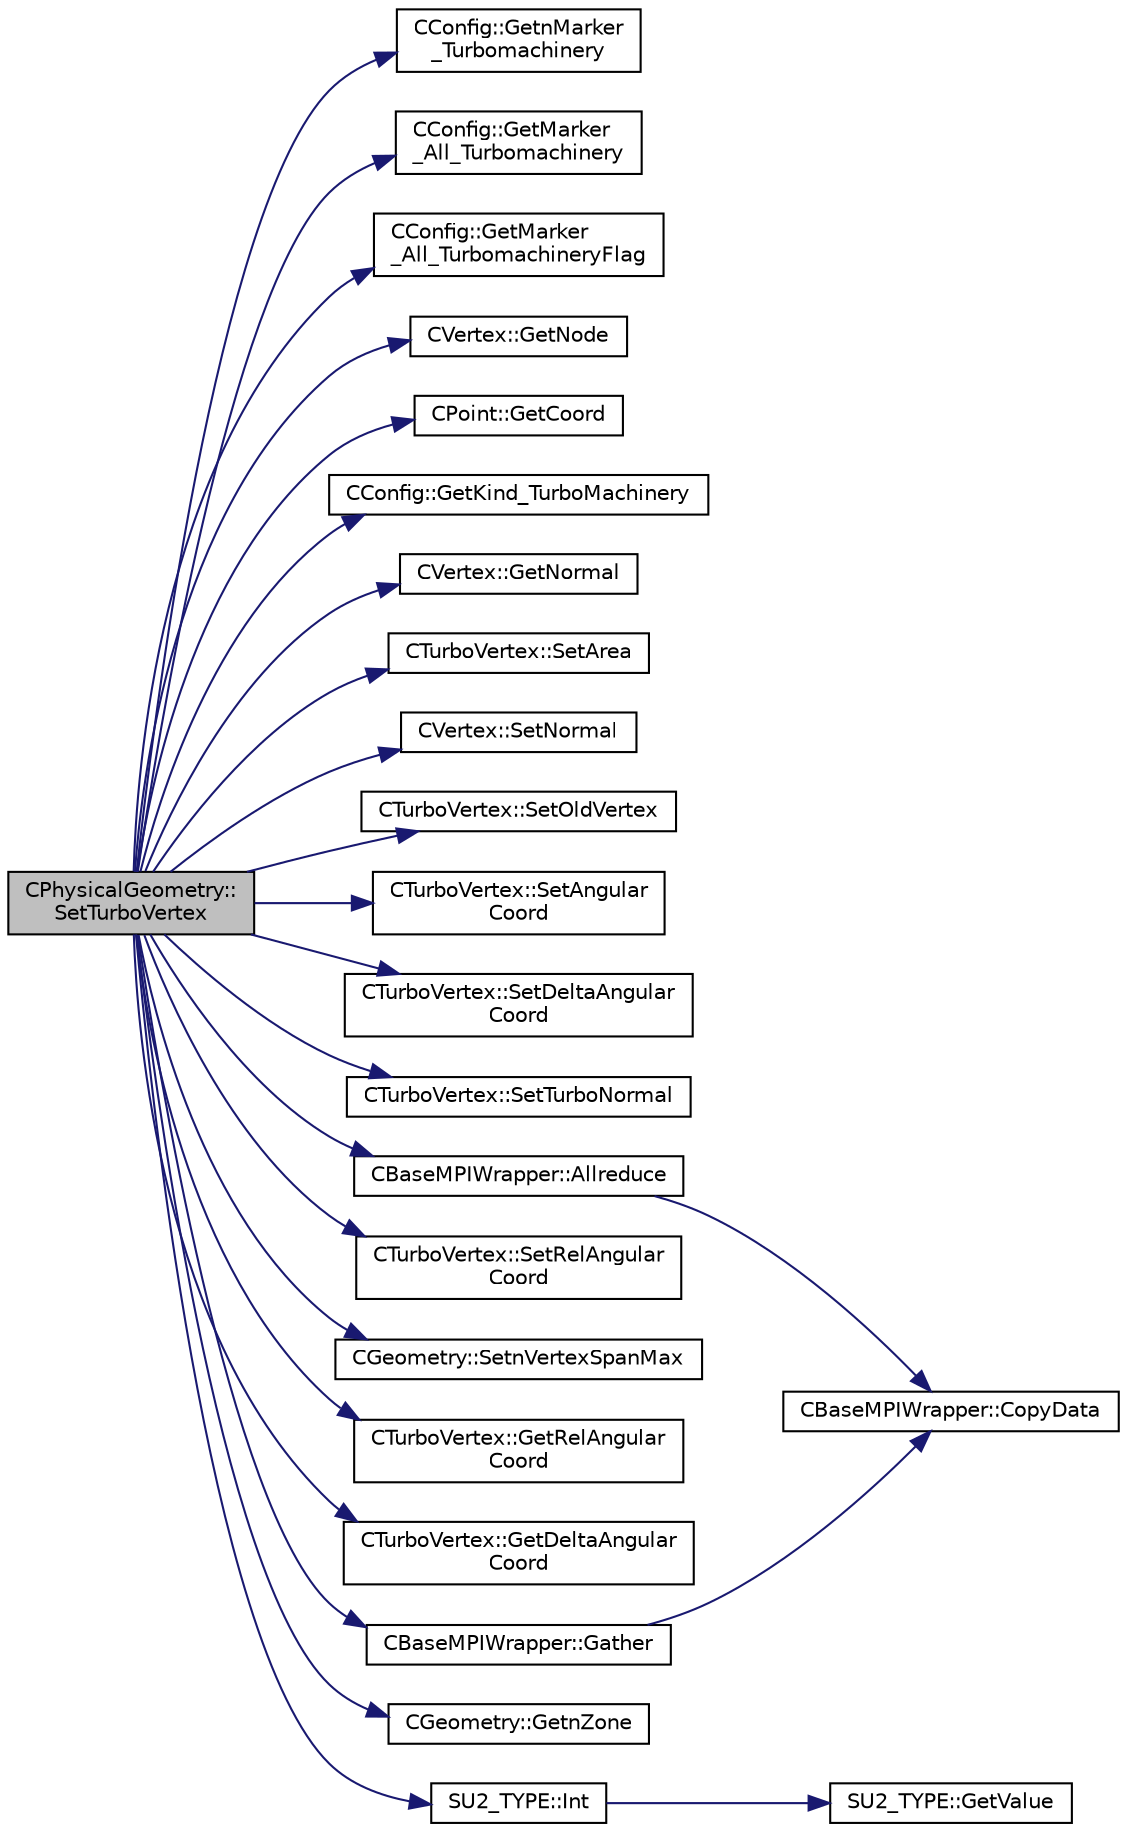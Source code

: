 digraph "CPhysicalGeometry::SetTurboVertex"
{
  edge [fontname="Helvetica",fontsize="10",labelfontname="Helvetica",labelfontsize="10"];
  node [fontname="Helvetica",fontsize="10",shape=record];
  rankdir="LR";
  Node1387 [label="CPhysicalGeometry::\lSetTurboVertex",height=0.2,width=0.4,color="black", fillcolor="grey75", style="filled", fontcolor="black"];
  Node1387 -> Node1388 [color="midnightblue",fontsize="10",style="solid",fontname="Helvetica"];
  Node1388 [label="CConfig::GetnMarker\l_Turbomachinery",height=0.2,width=0.4,color="black", fillcolor="white", style="filled",URL="$class_c_config.html#a8f0ce5b4f605f885ae5391f567e3ae20",tooltip="number Turbomachinery performance option specified from config file. "];
  Node1387 -> Node1389 [color="midnightblue",fontsize="10",style="solid",fontname="Helvetica"];
  Node1389 [label="CConfig::GetMarker\l_All_Turbomachinery",height=0.2,width=0.4,color="black", fillcolor="white", style="filled",URL="$class_c_config.html#a2989859c3fb041c6b83c1d3bf64f2f34",tooltip="Get the Turbomachinery information for a marker val_marker. "];
  Node1387 -> Node1390 [color="midnightblue",fontsize="10",style="solid",fontname="Helvetica"];
  Node1390 [label="CConfig::GetMarker\l_All_TurbomachineryFlag",height=0.2,width=0.4,color="black", fillcolor="white", style="filled",URL="$class_c_config.html#ab74c164cca94a37de37dd2322c53f98c",tooltip="Get the Turbomachinery flag information for a marker val_marker. "];
  Node1387 -> Node1391 [color="midnightblue",fontsize="10",style="solid",fontname="Helvetica"];
  Node1391 [label="CVertex::GetNode",height=0.2,width=0.4,color="black", fillcolor="white", style="filled",URL="$class_c_vertex.html#a95c513bf927464157ed96b6c79779a1f",tooltip="Get the node of the vertex. "];
  Node1387 -> Node1392 [color="midnightblue",fontsize="10",style="solid",fontname="Helvetica"];
  Node1392 [label="CPoint::GetCoord",height=0.2,width=0.4,color="black", fillcolor="white", style="filled",URL="$class_c_point.html#a95fe081d22e96e190cb3edcbf0d6525f",tooltip="Get the coordinates dor the control volume. "];
  Node1387 -> Node1393 [color="midnightblue",fontsize="10",style="solid",fontname="Helvetica"];
  Node1393 [label="CConfig::GetKind_TurboMachinery",height=0.2,width=0.4,color="black", fillcolor="white", style="filled",URL="$class_c_config.html#afa3df6ff19988c7d4cc7bb350928e12b",tooltip="Get the kind of turbomachinery architecture. "];
  Node1387 -> Node1394 [color="midnightblue",fontsize="10",style="solid",fontname="Helvetica"];
  Node1394 [label="CVertex::GetNormal",height=0.2,width=0.4,color="black", fillcolor="white", style="filled",URL="$class_c_vertex.html#a0d289163c6f3384822fcb9ae86fc1c39",tooltip="Copy the the normal vector of a face. "];
  Node1387 -> Node1395 [color="midnightblue",fontsize="10",style="solid",fontname="Helvetica"];
  Node1395 [label="CTurboVertex::SetArea",height=0.2,width=0.4,color="black", fillcolor="white", style="filled",URL="$class_c_turbo_vertex.html#a180b0b002150c9ab7c2fe3646a645d64",tooltip="set face Area. "];
  Node1387 -> Node1396 [color="midnightblue",fontsize="10",style="solid",fontname="Helvetica"];
  Node1396 [label="CVertex::SetNormal",height=0.2,width=0.4,color="black", fillcolor="white", style="filled",URL="$class_c_vertex.html#a8d3534044bfd68cb944daa5caf443783",tooltip="Set the normal vector. "];
  Node1387 -> Node1397 [color="midnightblue",fontsize="10",style="solid",fontname="Helvetica"];
  Node1397 [label="CTurboVertex::SetOldVertex",height=0.2,width=0.4,color="black", fillcolor="white", style="filled",URL="$class_c_turbo_vertex.html#a23b988ffa4788de44d5e40493f723b75",tooltip="set vertex value not ordered. "];
  Node1387 -> Node1398 [color="midnightblue",fontsize="10",style="solid",fontname="Helvetica"];
  Node1398 [label="CTurboVertex::SetAngular\lCoord",height=0.2,width=0.4,color="black", fillcolor="white", style="filled",URL="$class_c_turbo_vertex.html#a267a13ece76902b033dfc9ea8fd19949",tooltip="set angular coord. "];
  Node1387 -> Node1399 [color="midnightblue",fontsize="10",style="solid",fontname="Helvetica"];
  Node1399 [label="CTurboVertex::SetDeltaAngular\lCoord",height=0.2,width=0.4,color="black", fillcolor="white", style="filled",URL="$class_c_turbo_vertex.html#adf1445d6716e8b31365174cb424a6015",tooltip="set angular coord. "];
  Node1387 -> Node1400 [color="midnightblue",fontsize="10",style="solid",fontname="Helvetica"];
  Node1400 [label="CTurboVertex::SetTurboNormal",height=0.2,width=0.4,color="black", fillcolor="white", style="filled",URL="$class_c_turbo_vertex.html#a068e76a78fa221f9caacf117904336cf",tooltip="set Normal in the turbomachinery frame of reference. "];
  Node1387 -> Node1401 [color="midnightblue",fontsize="10",style="solid",fontname="Helvetica"];
  Node1401 [label="CBaseMPIWrapper::Allreduce",height=0.2,width=0.4,color="black", fillcolor="white", style="filled",URL="$class_c_base_m_p_i_wrapper.html#a637b6fd917a8ca91ce748ba88e0d66b6"];
  Node1401 -> Node1402 [color="midnightblue",fontsize="10",style="solid",fontname="Helvetica"];
  Node1402 [label="CBaseMPIWrapper::CopyData",height=0.2,width=0.4,color="black", fillcolor="white", style="filled",URL="$class_c_base_m_p_i_wrapper.html#a4725cc1dd65b161b483e812a538a5e36"];
  Node1387 -> Node1403 [color="midnightblue",fontsize="10",style="solid",fontname="Helvetica"];
  Node1403 [label="CTurboVertex::SetRelAngular\lCoord",height=0.2,width=0.4,color="black", fillcolor="white", style="filled",URL="$class_c_turbo_vertex.html#ae4fe83c43a7589c946dca00ff663aa87",tooltip="set angular coord. "];
  Node1387 -> Node1404 [color="midnightblue",fontsize="10",style="solid",fontname="Helvetica"];
  Node1404 [label="CGeometry::SetnVertexSpanMax",height=0.2,width=0.4,color="black", fillcolor="white", style="filled",URL="$class_c_geometry.html#aca15abdf8699ca7c8963ae7eabb7995c",tooltip="Get number of vertices. "];
  Node1387 -> Node1405 [color="midnightblue",fontsize="10",style="solid",fontname="Helvetica"];
  Node1405 [label="CTurboVertex::GetRelAngular\lCoord",height=0.2,width=0.4,color="black", fillcolor="white", style="filled",URL="$class_c_turbo_vertex.html#a45d9c24afa9982769e26a3ac73661806",tooltip="get angular coord. "];
  Node1387 -> Node1406 [color="midnightblue",fontsize="10",style="solid",fontname="Helvetica"];
  Node1406 [label="CTurboVertex::GetDeltaAngular\lCoord",height=0.2,width=0.4,color="black", fillcolor="white", style="filled",URL="$class_c_turbo_vertex.html#a5de030c95a4fa6b2a46e6cbc00dc9651",tooltip="get angular coord. "];
  Node1387 -> Node1407 [color="midnightblue",fontsize="10",style="solid",fontname="Helvetica"];
  Node1407 [label="CBaseMPIWrapper::Gather",height=0.2,width=0.4,color="black", fillcolor="white", style="filled",URL="$class_c_base_m_p_i_wrapper.html#a39e59958c13f7fefc74062ba2ff149f1"];
  Node1407 -> Node1402 [color="midnightblue",fontsize="10",style="solid",fontname="Helvetica"];
  Node1387 -> Node1408 [color="midnightblue",fontsize="10",style="solid",fontname="Helvetica"];
  Node1408 [label="CGeometry::GetnZone",height=0.2,width=0.4,color="black", fillcolor="white", style="filled",URL="$class_c_geometry.html#a9c19673865bedc65b6f3a27ba7b81967",tooltip="Get number of zones. "];
  Node1387 -> Node1409 [color="midnightblue",fontsize="10",style="solid",fontname="Helvetica"];
  Node1409 [label="SU2_TYPE::Int",height=0.2,width=0.4,color="black", fillcolor="white", style="filled",URL="$namespace_s_u2___t_y_p_e.html#a6b48817766d8a6486caa2807a52f6bae",tooltip="Casts the primitive value to int (uses GetValue, already implemented for each type). "];
  Node1409 -> Node1410 [color="midnightblue",fontsize="10",style="solid",fontname="Helvetica"];
  Node1410 [label="SU2_TYPE::GetValue",height=0.2,width=0.4,color="black", fillcolor="white", style="filled",URL="$namespace_s_u2___t_y_p_e.html#a0ed43473f5a450ce028d088427bf10cb",tooltip="Get the (primitive) value of the datatype (needs to be implemented for each new type). "];
}
